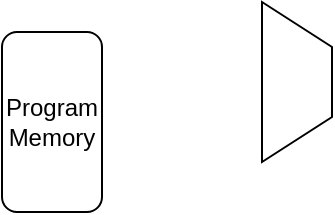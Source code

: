 <mxfile version="22.0.8" type="github">
  <diagram name="Side-1" id="iuWs3q5cyl7LvnMa140l">
    <mxGraphModel dx="313" dy="191" grid="1" gridSize="10" guides="1" tooltips="1" connect="1" arrows="1" fold="1" page="1" pageScale="1" pageWidth="827" pageHeight="1169" math="0" shadow="0">
      <root>
        <mxCell id="0" />
        <mxCell id="1" parent="0" />
        <mxCell id="n9z45cQNKOcP6cbtqa8D-1" value="Program&lt;br&gt;Memory" style="rounded=1;whiteSpace=wrap;html=1;" vertex="1" parent="1">
          <mxGeometry x="90" y="50" width="50" height="90" as="geometry" />
        </mxCell>
        <mxCell id="n9z45cQNKOcP6cbtqa8D-47" value="" style="shape=trapezoid;perimeter=trapezoidPerimeter;whiteSpace=wrap;html=1;fixedSize=1;rotation=90;size=22.5;rounded=0;shadow=0;" vertex="1" parent="1">
          <mxGeometry x="197.5" y="57.5" width="80" height="35" as="geometry" />
        </mxCell>
      </root>
    </mxGraphModel>
  </diagram>
</mxfile>
